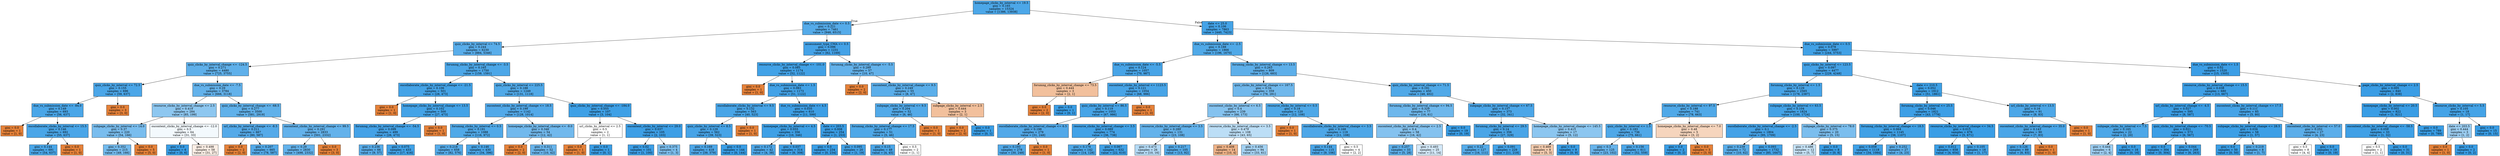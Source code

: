 digraph Tree {
node [shape=box, style="filled", color="black"] ;
0 [label="homepage_clicks_by_interval <= 19.5\ngini = 0.165\nsamples = 15324\nvalue = [1386, 13938]", fillcolor="#399de5e6"] ;
1 [label="due_vs_submission_date <= 0.5\ngini = 0.221\nsamples = 7461\nvalue = [946, 6515]", fillcolor="#399de5da"] ;
0 -> 1 [labeldistance=2.5, labelangle=45, headlabel="True"] ;
2 [label="quiz_clicks_by_interval <= 74.5\ngini = 0.244\nsamples = 6230\nvalue = [884, 5346]", fillcolor="#399de5d5"] ;
1 -> 2 ;
3 [label="quiz_clicks_by_interval_change <= -124.5\ngini = 0.271\nsamples = 4480\nvalue = [725, 3755]", fillcolor="#399de5ce"] ;
2 -> 3 ;
4 [label="quiz_clicks_by_interval <= 72.5\ngini = 0.155\nsamples = 696\nvalue = [59, 637]", fillcolor="#399de5e7"] ;
3 -> 4 ;
5 [label="due_vs_submission_date <= -84.0\ngini = 0.149\nsamples = 693\nvalue = [56, 637]", fillcolor="#399de5e9"] ;
4 -> 5 ;
6 [label="gini = 0.0\nsamples = 1\nvalue = [1, 0]", fillcolor="#e58139ff"] ;
5 -> 6 ;
7 [label="oucollaborate_clicks_by_interval <= 15.5\ngini = 0.146\nsamples = 692\nvalue = [55, 637]", fillcolor="#399de5e9"] ;
5 -> 7 ;
8 [label="gini = 0.144\nsamples = 691\nvalue = [54, 637]", fillcolor="#399de5e9"] ;
7 -> 8 ;
9 [label="gini = 0.0\nsamples = 1\nvalue = [1, 0]", fillcolor="#e58139ff"] ;
7 -> 9 ;
10 [label="gini = 0.0\nsamples = 3\nvalue = [3, 0]", fillcolor="#e58139ff"] ;
4 -> 10 ;
11 [label="due_vs_submission_date <= -7.5\ngini = 0.29\nsamples = 3784\nvalue = [666, 3118]", fillcolor="#399de5c9"] ;
3 -> 11 ;
12 [label="resource_clicks_by_interval_change <= 2.5\ngini = 0.419\nsamples = 284\nvalue = [85, 199]", fillcolor="#399de592"] ;
11 -> 12 ;
13 [label="subpage_clicks_by_interval <= 14.0\ngini = 0.37\nsamples = 220\nvalue = [54, 166]", fillcolor="#399de5ac"] ;
12 -> 13 ;
14 [label="gini = 0.352\nsamples = 215\nvalue = [49, 166]", fillcolor="#399de5b4"] ;
13 -> 14 ;
15 [label="gini = 0.0\nsamples = 5\nvalue = [5, 0]", fillcolor="#e58139ff"] ;
13 -> 15 ;
16 [label="oucontent_clicks_by_interval_change <= -12.0\ngini = 0.5\nsamples = 64\nvalue = [31, 33]", fillcolor="#399de50f"] ;
12 -> 16 ;
17 [label="gini = 0.0\nsamples = 6\nvalue = [0, 6]", fillcolor="#399de5ff"] ;
16 -> 17 ;
18 [label="gini = 0.498\nsamples = 58\nvalue = [31, 27]", fillcolor="#e5813921"] ;
16 -> 18 ;
19 [label="quiz_clicks_by_interval_change <= -68.5\ngini = 0.277\nsamples = 3500\nvalue = [581, 2919]", fillcolor="#399de5cc"] ;
11 -> 19 ;
20 [label="url_clicks_by_interval_change <= -8.5\ngini = 0.211\nsamples = 667\nvalue = [80, 587]", fillcolor="#399de5dc"] ;
19 -> 20 ;
21 [label="gini = 0.0\nsamples = 2\nvalue = [2, 0]", fillcolor="#e58139ff"] ;
20 -> 21 ;
22 [label="gini = 0.207\nsamples = 665\nvalue = [78, 587]", fillcolor="#399de5dd"] ;
20 -> 22 ;
23 [label="oucontent_clicks_by_interval_change <= 99.5\ngini = 0.291\nsamples = 2833\nvalue = [501, 2332]", fillcolor="#399de5c8"] ;
19 -> 23 ;
24 [label="gini = 0.29\nsamples = 2830\nvalue = [498, 2332]", fillcolor="#399de5c9"] ;
23 -> 24 ;
25 [label="gini = 0.0\nsamples = 3\nvalue = [3, 0]", fillcolor="#e58139ff"] ;
23 -> 25 ;
26 [label="forumng_clicks_by_interval_change <= -3.5\ngini = 0.165\nsamples = 1750\nvalue = [159, 1591]", fillcolor="#399de5e6"] ;
2 -> 26 ;
27 [label="oucollaborate_clicks_by_interval_change <= -21.5\ngini = 0.106\nsamples = 501\nvalue = [28, 473]", fillcolor="#399de5f0"] ;
26 -> 27 ;
28 [label="gini = 0.0\nsamples = 1\nvalue = [1, 0]", fillcolor="#e58139ff"] ;
27 -> 28 ;
29 [label="homepage_clicks_by_interval_change <= 13.5\ngini = 0.102\nsamples = 500\nvalue = [27, 473]", fillcolor="#399de5f0"] ;
27 -> 29 ;
30 [label="forumng_clicks_by_interval_change <= -54.5\ngini = 0.099\nsamples = 499\nvalue = [26, 473]", fillcolor="#399de5f1"] ;
29 -> 30 ;
31 [label="gini = 0.236\nsamples = 66\nvalue = [9, 57]", fillcolor="#399de5d7"] ;
30 -> 31 ;
32 [label="gini = 0.075\nsamples = 433\nvalue = [17, 416]", fillcolor="#399de5f5"] ;
30 -> 32 ;
33 [label="gini = 0.0\nsamples = 1\nvalue = [1, 0]", fillcolor="#e58139ff"] ;
29 -> 33 ;
34 [label="quiz_clicks_by_interval <= 225.5\ngini = 0.188\nsamples = 1249\nvalue = [131, 1118]", fillcolor="#399de5e1"] ;
26 -> 34 ;
35 [label="oucontent_clicks_by_interval_change <= 18.5\ngini = 0.199\nsamples = 1142\nvalue = [128, 1014]", fillcolor="#399de5df"] ;
34 -> 35 ;
36 [label="forumng_clicks_by_interval <= 0.5\ngini = 0.191\nsamples = 1088\nvalue = [116, 972]", fillcolor="#399de5e1"] ;
35 -> 36 ;
37 [label="gini = 0.218\nsamples = 658\nvalue = [82, 576]", fillcolor="#399de5db"] ;
36 -> 37 ;
38 [label="gini = 0.146\nsamples = 430\nvalue = [34, 396]", fillcolor="#399de5e9"] ;
36 -> 38 ;
39 [label="homepage_clicks_by_interval_change <= -9.0\ngini = 0.346\nsamples = 54\nvalue = [12, 42]", fillcolor="#399de5b6"] ;
35 -> 39 ;
40 [label="gini = 0.0\nsamples = 2\nvalue = [2, 0]", fillcolor="#e58139ff"] ;
39 -> 40 ;
41 [label="gini = 0.311\nsamples = 52\nvalue = [10, 42]", fillcolor="#399de5c2"] ;
39 -> 41 ;
42 [label="quiz_clicks_by_interval_change <= -184.0\ngini = 0.055\nsamples = 107\nvalue = [3, 104]", fillcolor="#399de5f8"] ;
34 -> 42 ;
43 [label="url_clicks_by_interval <= 2.5\ngini = 0.5\nsamples = 2\nvalue = [1, 1]", fillcolor="#e5813900"] ;
42 -> 43 ;
44 [label="gini = 0.0\nsamples = 1\nvalue = [1, 0]", fillcolor="#e58139ff"] ;
43 -> 44 ;
45 [label="gini = 0.0\nsamples = 1\nvalue = [0, 1]", fillcolor="#399de5ff"] ;
43 -> 45 ;
46 [label="oucontent_clicks_by_interval <= 29.0\ngini = 0.037\nsamples = 105\nvalue = [2, 103]", fillcolor="#399de5fa"] ;
42 -> 46 ;
47 [label="gini = 0.02\nsamples = 101\nvalue = [1, 100]", fillcolor="#399de5fc"] ;
46 -> 47 ;
48 [label="gini = 0.375\nsamples = 4\nvalue = [1, 3]", fillcolor="#399de5aa"] ;
46 -> 48 ;
49 [label="assessment_type_CMA <= 0.5\ngini = 0.096\nsamples = 1231\nvalue = [62, 1169]", fillcolor="#399de5f1"] ;
1 -> 49 ;
50 [label="resource_clicks_by_interval_change <= -101.0\ngini = 0.085\nsamples = 1174\nvalue = [52, 1122]", fillcolor="#399de5f3"] ;
49 -> 50 ;
51 [label="gini = 0.0\nsamples = 1\nvalue = [1, 0]", fillcolor="#e58139ff"] ;
50 -> 51 ;
52 [label="due_vs_submission_date <= 1.5\ngini = 0.083\nsamples = 1173\nvalue = [51, 1122]", fillcolor="#399de5f3"] ;
50 -> 52 ;
53 [label="oucollaborate_clicks_by_interval <= 9.5\ngini = 0.132\nsamples = 563\nvalue = [40, 523]", fillcolor="#399de5eb"] ;
52 -> 53 ;
54 [label="quiz_clicks_by_interval <= 8.5\ngini = 0.129\nsamples = 562\nvalue = [39, 523]", fillcolor="#399de5ec"] ;
53 -> 54 ;
55 [label="gini = 0.169\nsamples = 418\nvalue = [39, 379]", fillcolor="#399de5e5"] ;
54 -> 55 ;
56 [label="gini = 0.0\nsamples = 144\nvalue = [0, 144]", fillcolor="#399de5ff"] ;
54 -> 56 ;
57 [label="gini = 0.0\nsamples = 1\nvalue = [1, 0]", fillcolor="#e58139ff"] ;
53 -> 57 ;
58 [label="due_vs_submission_date <= 4.5\ngini = 0.035\nsamples = 610\nvalue = [11, 599]", fillcolor="#399de5fa"] ;
52 -> 58 ;
59 [label="homepage_clicks_by_interval <= 4.5\ngini = 0.055\nsamples = 356\nvalue = [10, 346]", fillcolor="#399de5f8"] ;
58 -> 59 ;
60 [label="gini = 0.172\nsamples = 42\nvalue = [4, 38]", fillcolor="#399de5e4"] ;
59 -> 60 ;
61 [label="gini = 0.037\nsamples = 314\nvalue = [6, 308]", fillcolor="#399de5fa"] ;
59 -> 61 ;
62 [label="date <= 203.5\ngini = 0.008\nsamples = 254\nvalue = [1, 253]", fillcolor="#399de5fe"] ;
58 -> 62 ;
63 [label="gini = 0.0\nsamples = 234\nvalue = [0, 234]", fillcolor="#399de5ff"] ;
62 -> 63 ;
64 [label="gini = 0.095\nsamples = 20\nvalue = [1, 19]", fillcolor="#399de5f2"] ;
62 -> 64 ;
65 [label="forumng_clicks_by_interval_change <= -5.5\ngini = 0.289\nsamples = 57\nvalue = [10, 47]", fillcolor="#399de5c9"] ;
49 -> 65 ;
66 [label="gini = 0.0\nsamples = 2\nvalue = [2, 0]", fillcolor="#e58139ff"] ;
65 -> 66 ;
67 [label="oucontent_clicks_by_interval_change <= 9.5\ngini = 0.249\nsamples = 55\nvalue = [8, 47]", fillcolor="#399de5d4"] ;
65 -> 67 ;
68 [label="subpage_clicks_by_interval <= 9.5\ngini = 0.204\nsamples = 52\nvalue = [6, 46]", fillcolor="#399de5de"] ;
67 -> 68 ;
69 [label="forumng_clicks_by_interval_change <= 17.5\ngini = 0.177\nsamples = 51\nvalue = [5, 46]", fillcolor="#399de5e3"] ;
68 -> 69 ;
70 [label="gini = 0.15\nsamples = 49\nvalue = [4, 45]", fillcolor="#399de5e8"] ;
69 -> 70 ;
71 [label="gini = 0.5\nsamples = 2\nvalue = [1, 1]", fillcolor="#e5813900"] ;
69 -> 71 ;
72 [label="gini = 0.0\nsamples = 1\nvalue = [1, 0]", fillcolor="#e58139ff"] ;
68 -> 72 ;
73 [label="subpage_clicks_by_interval <= 2.5\ngini = 0.444\nsamples = 3\nvalue = [2, 1]", fillcolor="#e581397f"] ;
67 -> 73 ;
74 [label="gini = 0.0\nsamples = 2\nvalue = [2, 0]", fillcolor="#e58139ff"] ;
73 -> 74 ;
75 [label="gini = 0.0\nsamples = 1\nvalue = [0, 1]", fillcolor="#399de5ff"] ;
73 -> 75 ;
76 [label="date <= 25.0\ngini = 0.106\nsamples = 7863\nvalue = [440, 7423]", fillcolor="#399de5f0"] ;
0 -> 76 [labeldistance=2.5, labelangle=-45, headlabel="False"] ;
77 [label="due_vs_submission_date <= -2.5\ngini = 0.188\nsamples = 1866\nvalue = [196, 1670]", fillcolor="#399de5e1"] ;
76 -> 77 ;
78 [label="due_vs_submission_date <= -5.5\ngini = 0.124\nsamples = 1057\nvalue = [70, 987]", fillcolor="#399de5ed"] ;
77 -> 78 ;
79 [label="forumng_clicks_by_interval_change <= 73.5\ngini = 0.444\nsamples = 3\nvalue = [2, 1]", fillcolor="#e581397f"] ;
78 -> 79 ;
80 [label="gini = 0.0\nsamples = 2\nvalue = [2, 0]", fillcolor="#e58139ff"] ;
79 -> 80 ;
81 [label="gini = 0.0\nsamples = 1\nvalue = [0, 1]", fillcolor="#399de5ff"] ;
79 -> 81 ;
82 [label="oucontent_clicks_by_interval <= 1123.5\ngini = 0.121\nsamples = 1054\nvalue = [68, 986]", fillcolor="#399de5ed"] ;
78 -> 82 ;
83 [label="quiz_clicks_by_interval <= 86.5\ngini = 0.119\nsamples = 1053\nvalue = [67, 986]", fillcolor="#399de5ee"] ;
82 -> 83 ;
84 [label="oucollaborate_clicks_by_interval_change <= 6.5\ngini = 0.198\nsamples = 279\nvalue = [31, 248]", fillcolor="#399de5df"] ;
83 -> 84 ;
85 [label="gini = 0.193\nsamples = 278\nvalue = [30, 248]", fillcolor="#399de5e0"] ;
84 -> 85 ;
86 [label="gini = 0.0\nsamples = 1\nvalue = [1, 0]", fillcolor="#e58139ff"] ;
84 -> 86 ;
87 [label="resource_clicks_by_interval_change <= 3.5\ngini = 0.089\nsamples = 774\nvalue = [36, 738]", fillcolor="#399de5f3"] ;
83 -> 87 ;
88 [label="gini = 0.178\nsamples = 142\nvalue = [14, 128]", fillcolor="#399de5e3"] ;
87 -> 88 ;
89 [label="gini = 0.067\nsamples = 632\nvalue = [22, 610]", fillcolor="#399de5f6"] ;
87 -> 89 ;
90 [label="gini = 0.0\nsamples = 1\nvalue = [1, 0]", fillcolor="#e58139ff"] ;
82 -> 90 ;
91 [label="forumng_clicks_by_interval_change <= 13.5\ngini = 0.263\nsamples = 809\nvalue = [126, 683]", fillcolor="#399de5d0"] ;
77 -> 91 ;
92 [label="quiz_clicks_by_interval_change <= 167.5\ngini = 0.34\nsamples = 359\nvalue = [78, 281]", fillcolor="#399de5b8"] ;
91 -> 92 ;
93 [label="oucontent_clicks_by_interval <= 6.5\ngini = 0.4\nsamples = 239\nvalue = [66, 173]", fillcolor="#399de59e"] ;
92 -> 93 ;
94 [label="resource_clicks_by_interval_change <= 3.5\ngini = 0.289\nsamples = 131\nvalue = [23, 108]", fillcolor="#399de5c9"] ;
93 -> 94 ;
95 [label="gini = 0.473\nsamples = 26\nvalue = [10, 16]", fillcolor="#399de560"] ;
94 -> 95 ;
96 [label="gini = 0.217\nsamples = 105\nvalue = [13, 92]", fillcolor="#399de5db"] ;
94 -> 96 ;
97 [label="resource_clicks_by_interval_change <= 3.5\ngini = 0.479\nsamples = 108\nvalue = [43, 65]", fillcolor="#399de556"] ;
93 -> 97 ;
98 [label="gini = 0.408\nsamples = 14\nvalue = [10, 4]", fillcolor="#e5813999"] ;
97 -> 98 ;
99 [label="gini = 0.456\nsamples = 94\nvalue = [33, 61]", fillcolor="#399de575"] ;
97 -> 99 ;
100 [label="resource_clicks_by_interval <= 0.5\ngini = 0.18\nsamples = 120\nvalue = [12, 108]", fillcolor="#399de5e3"] ;
92 -> 100 ;
101 [label="gini = 0.0\nsamples = 1\nvalue = [1, 0]", fillcolor="#e58139ff"] ;
100 -> 101 ;
102 [label="oucollaborate_clicks_by_interval_change <= 3.5\ngini = 0.168\nsamples = 119\nvalue = [11, 108]", fillcolor="#399de5e5"] ;
100 -> 102 ;
103 [label="gini = 0.144\nsamples = 115\nvalue = [9, 106]", fillcolor="#399de5e9"] ;
102 -> 103 ;
104 [label="gini = 0.5\nsamples = 4\nvalue = [2, 2]", fillcolor="#e5813900"] ;
102 -> 104 ;
105 [label="quiz_clicks_by_interval_change <= 71.5\ngini = 0.191\nsamples = 450\nvalue = [48, 402]", fillcolor="#399de5e1"] ;
91 -> 105 ;
106 [label="forumng_clicks_by_interval_change <= 94.5\ngini = 0.329\nsamples = 77\nvalue = [16, 61]", fillcolor="#399de5bc"] ;
105 -> 106 ;
107 [label="oucontent_clicks_by_interval_change <= 2.5\ngini = 0.4\nsamples = 58\nvalue = [16, 42]", fillcolor="#399de59e"] ;
106 -> 107 ;
108 [label="gini = 0.257\nsamples = 33\nvalue = [5, 28]", fillcolor="#399de5d1"] ;
107 -> 108 ;
109 [label="gini = 0.493\nsamples = 25\nvalue = [11, 14]", fillcolor="#399de537"] ;
107 -> 109 ;
110 [label="gini = 0.0\nsamples = 19\nvalue = [0, 19]", fillcolor="#399de5ff"] ;
106 -> 110 ;
111 [label="subpage_clicks_by_interval_change <= 67.5\ngini = 0.157\nsamples = 373\nvalue = [32, 341]", fillcolor="#399de5e7"] ;
105 -> 111 ;
112 [label="forumng_clicks_by_interval <= 29.5\ngini = 0.14\nsamples = 356\nvalue = [27, 329]", fillcolor="#399de5ea"] ;
111 -> 112 ;
113 [label="gini = 0.22\nsamples = 127\nvalue = [16, 111]", fillcolor="#399de5da"] ;
112 -> 113 ;
114 [label="gini = 0.091\nsamples = 229\nvalue = [11, 218]", fillcolor="#399de5f2"] ;
112 -> 114 ;
115 [label="homepage_clicks_by_interval_change <= 145.5\ngini = 0.415\nsamples = 17\nvalue = [5, 12]", fillcolor="#399de595"] ;
111 -> 115 ;
116 [label="gini = 0.469\nsamples = 8\nvalue = [5, 3]", fillcolor="#e5813966"] ;
115 -> 116 ;
117 [label="gini = 0.0\nsamples = 9\nvalue = [0, 9]", fillcolor="#399de5ff"] ;
115 -> 117 ;
118 [label="due_vs_submission_date <= 0.5\ngini = 0.078\nsamples = 5997\nvalue = [244, 5753]", fillcolor="#399de5f4"] ;
76 -> 118 ;
119 [label="quiz_clicks_by_interval <= 123.5\ngini = 0.097\nsamples = 4477\nvalue = [229, 4248]", fillcolor="#399de5f1"] ;
118 -> 119 ;
120 [label="forumng_clicks_by_interval <= 1.5\ngini = 0.129\nsamples = 2565\nvalue = [178, 2387]", fillcolor="#399de5ec"] ;
119 -> 120 ;
121 [label="resource_clicks_by_interval <= 97.5\ngini = 0.188\nsamples = 741\nvalue = [78, 663]", fillcolor="#399de5e1"] ;
120 -> 121 ;
122 [label="quiz_clicks_by_interval <= 1.5\ngini = 0.183\nsamples = 736\nvalue = [75, 661]", fillcolor="#399de5e2"] ;
121 -> 122 ;
123 [label="gini = 0.3\nsamples = 125\nvalue = [23, 102]", fillcolor="#399de5c5"] ;
122 -> 123 ;
124 [label="gini = 0.156\nsamples = 611\nvalue = [52, 559]", fillcolor="#399de5e7"] ;
122 -> 124 ;
125 [label="homepage_clicks_by_interval_change <= 7.0\ngini = 0.48\nsamples = 5\nvalue = [3, 2]", fillcolor="#e5813955"] ;
121 -> 125 ;
126 [label="gini = 0.0\nsamples = 2\nvalue = [0, 2]", fillcolor="#399de5ff"] ;
125 -> 126 ;
127 [label="gini = 0.0\nsamples = 3\nvalue = [3, 0]", fillcolor="#e58139ff"] ;
125 -> 127 ;
128 [label="subpage_clicks_by_interval <= 63.5\ngini = 0.104\nsamples = 1824\nvalue = [100, 1724]", fillcolor="#399de5f0"] ;
120 -> 128 ;
129 [label="oucollaborate_clicks_by_interval_change <= -2.5\ngini = 0.1\nsamples = 1804\nvalue = [95, 1709]", fillcolor="#399de5f1"] ;
128 -> 129 ;
130 [label="gini = 0.239\nsamples = 72\nvalue = [10, 62]", fillcolor="#399de5d6"] ;
129 -> 130 ;
131 [label="gini = 0.093\nsamples = 1732\nvalue = [85, 1647]", fillcolor="#399de5f2"] ;
129 -> 131 ;
132 [label="subpage_clicks_by_interval <= 78.0\ngini = 0.375\nsamples = 20\nvalue = [5, 15]", fillcolor="#399de5aa"] ;
128 -> 132 ;
133 [label="gini = 0.486\nsamples = 12\nvalue = [5, 7]", fillcolor="#399de549"] ;
132 -> 133 ;
134 [label="gini = 0.0\nsamples = 8\nvalue = [0, 8]", fillcolor="#399de5ff"] ;
132 -> 134 ;
135 [label="date <= 210.5\ngini = 0.052\nsamples = 1912\nvalue = [51, 1861]", fillcolor="#399de5f8"] ;
119 -> 135 ;
136 [label="forumng_clicks_by_interval <= 25.5\ngini = 0.046\nsamples = 1821\nvalue = [43, 1778]", fillcolor="#399de5f9"] ;
135 -> 136 ;
137 [label="forumng_clicks_by_interval_change <= 18.5\ngini = 0.064\nsamples = 1145\nvalue = [38, 1107]", fillcolor="#399de5f6"] ;
136 -> 137 ;
138 [label="gini = 0.059\nsamples = 1118\nvalue = [34, 1084]", fillcolor="#399de5f7"] ;
137 -> 138 ;
139 [label="gini = 0.252\nsamples = 27\nvalue = [4, 23]", fillcolor="#399de5d3"] ;
137 -> 139 ;
140 [label="resource_clicks_by_interval_change <= 34.5\ngini = 0.015\nsamples = 676\nvalue = [5, 671]", fillcolor="#399de5fd"] ;
136 -> 140 ;
141 [label="gini = 0.012\nsamples = 658\nvalue = [4, 654]", fillcolor="#399de5fd"] ;
140 -> 141 ;
142 [label="gini = 0.105\nsamples = 18\nvalue = [1, 17]", fillcolor="#399de5f0"] ;
140 -> 142 ;
143 [label="url_clicks_by_interval <= 13.5\ngini = 0.16\nsamples = 91\nvalue = [8, 83]", fillcolor="#399de5e6"] ;
135 -> 143 ;
144 [label="oucontent_clicks_by_interval_change <= 35.0\ngini = 0.143\nsamples = 90\nvalue = [7, 83]", fillcolor="#399de5e9"] ;
143 -> 144 ;
145 [label="gini = 0.126\nsamples = 89\nvalue = [6, 83]", fillcolor="#399de5ed"] ;
144 -> 145 ;
146 [label="gini = 0.0\nsamples = 1\nvalue = [1, 0]", fillcolor="#e58139ff"] ;
144 -> 146 ;
147 [label="gini = 0.0\nsamples = 1\nvalue = [1, 0]", fillcolor="#e58139ff"] ;
143 -> 147 ;
148 [label="due_vs_submission_date <= 1.5\ngini = 0.02\nsamples = 1520\nvalue = [15, 1505]", fillcolor="#399de5fc"] ;
118 -> 148 ;
149 [label="resource_clicks_by_interval_change <= 15.5\ngini = 0.038\nsamples = 680\nvalue = [13, 667]", fillcolor="#399de5fa"] ;
148 -> 149 ;
150 [label="url_clicks_by_interval_change <= -4.5\ngini = 0.027\nsamples = 595\nvalue = [8, 587]", fillcolor="#399de5fc"] ;
149 -> 150 ;
151 [label="subpage_clicks_by_interval <= 7.5\ngini = 0.165\nsamples = 22\nvalue = [2, 20]", fillcolor="#399de5e6"] ;
150 -> 151 ;
152 [label="gini = 0.444\nsamples = 6\nvalue = [2, 4]", fillcolor="#399de57f"] ;
151 -> 152 ;
153 [label="gini = 0.0\nsamples = 16\nvalue = [0, 16]", fillcolor="#399de5ff"] ;
151 -> 153 ;
154 [label="quiz_clicks_by_interval_change <= -70.5\ngini = 0.021\nsamples = 573\nvalue = [6, 567]", fillcolor="#399de5fc"] ;
150 -> 154 ;
155 [label="gini = 0.0\nsamples = 304\nvalue = [0, 304]", fillcolor="#399de5ff"] ;
154 -> 155 ;
156 [label="gini = 0.044\nsamples = 269\nvalue = [6, 263]", fillcolor="#399de5f9"] ;
154 -> 156 ;
157 [label="oucontent_clicks_by_interval_change <= 17.5\ngini = 0.111\nsamples = 85\nvalue = [5, 80]", fillcolor="#399de5ef"] ;
149 -> 157 ;
158 [label="subpage_clicks_by_interval_change <= 28.5\ngini = 0.034\nsamples = 58\nvalue = [1, 57]", fillcolor="#399de5fb"] ;
157 -> 158 ;
159 [label="gini = 0.0\nsamples = 50\nvalue = [0, 50]", fillcolor="#399de5ff"] ;
158 -> 159 ;
160 [label="gini = 0.219\nsamples = 8\nvalue = [1, 7]", fillcolor="#399de5db"] ;
158 -> 160 ;
161 [label="oucontent_clicks_by_interval <= 57.0\ngini = 0.252\nsamples = 27\nvalue = [4, 23]", fillcolor="#399de5d3"] ;
157 -> 161 ;
162 [label="gini = 0.5\nsamples = 8\nvalue = [4, 4]", fillcolor="#e5813900"] ;
161 -> 162 ;
163 [label="gini = 0.0\nsamples = 19\nvalue = [0, 19]", fillcolor="#399de5ff"] ;
161 -> 163 ;
164 [label="page_clicks_by_interval_change <= 2.5\ngini = 0.005\nsamples = 840\nvalue = [2, 838]", fillcolor="#399de5fe"] ;
148 -> 164 ;
165 [label="homepage_clicks_by_interval <= 20.5\ngini = 0.002\nsamples = 822\nvalue = [1, 821]", fillcolor="#399de5ff"] ;
164 -> 165 ;
166 [label="oucontent_clicks_by_interval_change <= -58.5\ngini = 0.059\nsamples = 33\nvalue = [1, 32]", fillcolor="#399de5f7"] ;
165 -> 166 ;
167 [label="gini = 0.5\nsamples = 2\nvalue = [1, 1]", fillcolor="#e5813900"] ;
166 -> 167 ;
168 [label="gini = 0.0\nsamples = 31\nvalue = [0, 31]", fillcolor="#399de5ff"] ;
166 -> 168 ;
169 [label="gini = 0.0\nsamples = 789\nvalue = [0, 789]", fillcolor="#399de5ff"] ;
165 -> 169 ;
170 [label="resource_clicks_by_interval <= 5.5\ngini = 0.105\nsamples = 18\nvalue = [1, 17]", fillcolor="#399de5f0"] ;
164 -> 170 ;
171 [label="date <= 203.5\ngini = 0.444\nsamples = 3\nvalue = [1, 2]", fillcolor="#399de57f"] ;
170 -> 171 ;
172 [label="gini = 0.0\nsamples = 1\nvalue = [1, 0]", fillcolor="#e58139ff"] ;
171 -> 172 ;
173 [label="gini = 0.0\nsamples = 2\nvalue = [0, 2]", fillcolor="#399de5ff"] ;
171 -> 173 ;
174 [label="gini = 0.0\nsamples = 15\nvalue = [0, 15]", fillcolor="#399de5ff"] ;
170 -> 174 ;
}